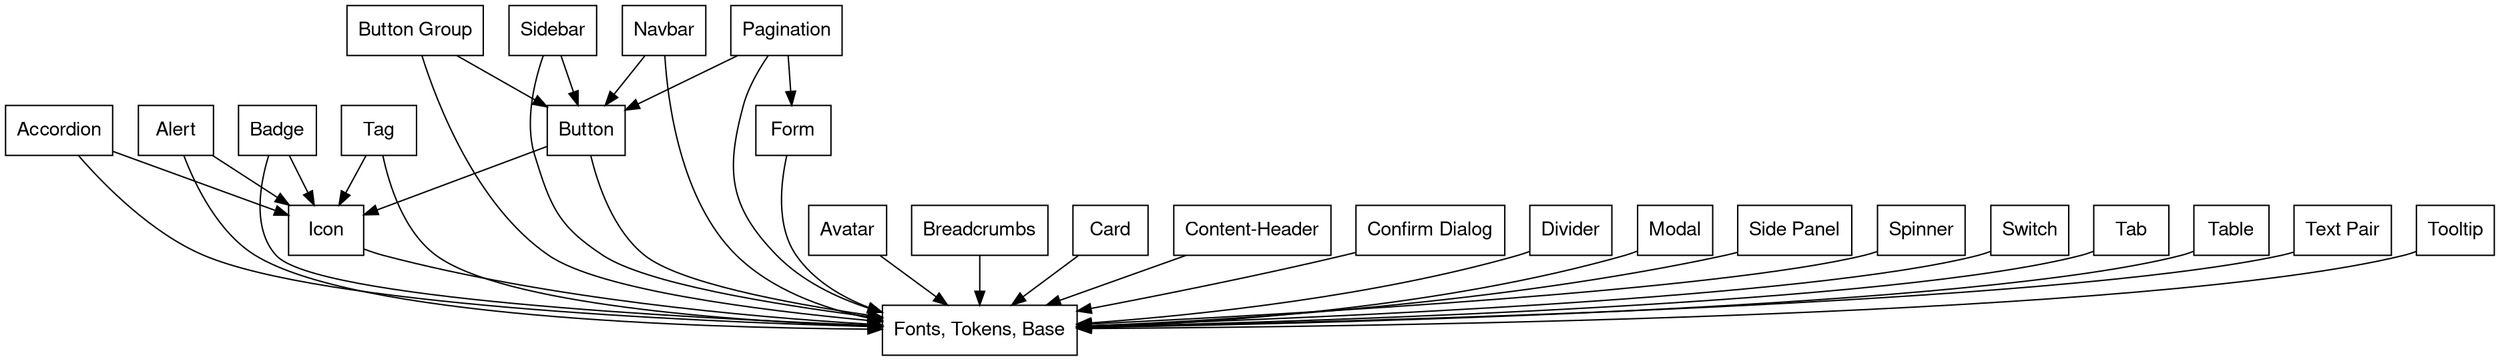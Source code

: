 digraph dependencies {
  fontname = "Helvetica,Arial,sans-serif";
  node [fontname = "Helvetica,Arial,sans-serif";];
  edge [fontname = "Helvetica,Arial,sans-serif";];
  node [shape = box;];
  "Fonts, Tokens, Base";

  "Accordion" -> "Fonts, Tokens, Base";
  "Accordion" -> "Icon";

  "Alert" -> "Fonts, Tokens, Base";
  "Alert" -> "Icon";

  "Badge" -> "Fonts, Tokens, Base";
  "Badge" -> "Icon";

  "Button" -> "Fonts, Tokens, Base";
  "Button" -> "Icon";

  "Tag" -> "Fonts, Tokens, Base";
  "Tag" -> "Icon";

  "Button Group" -> "Fonts, Tokens, Base";
  "Button Group" -> "Button";

  "Sidebar" -> "Fonts, Tokens, Base";
  "Sidebar" -> "Button";

  "Navbar" -> "Fonts, Tokens, Base";
  "Navbar" -> "Button";

  "Pagination" -> "Button";
  "Pagination" -> "Form";
  "Pagination" -> "Fonts, Tokens, Base";

  "Avatar" -> "Fonts, Tokens, Base";
  "Breadcrumbs" -> "Fonts, Tokens, Base";
  "Card" -> "Fonts, Tokens, Base";
  "Content-Header" -> "Fonts, Tokens, Base";
  "Confirm Dialog" -> "Fonts, Tokens, Base";
  "Divider" -> "Fonts, Tokens, Base";
  "Form" -> "Fonts, Tokens, Base";
  "Icon" -> "Fonts, Tokens, Base";
  "Modal" -> "Fonts, Tokens, Base";
  "Side Panel" -> "Fonts, Tokens, Base";
  "Spinner" -> "Fonts, Tokens, Base";
  "Switch" -> "Fonts, Tokens, Base";
  "Tab" -> "Fonts, Tokens, Base";
  "Table" -> "Fonts, Tokens, Base";
  "Text Pair" -> "Fonts, Tokens, Base";
  "Tooltip" -> "Fonts, Tokens, Base";
}

